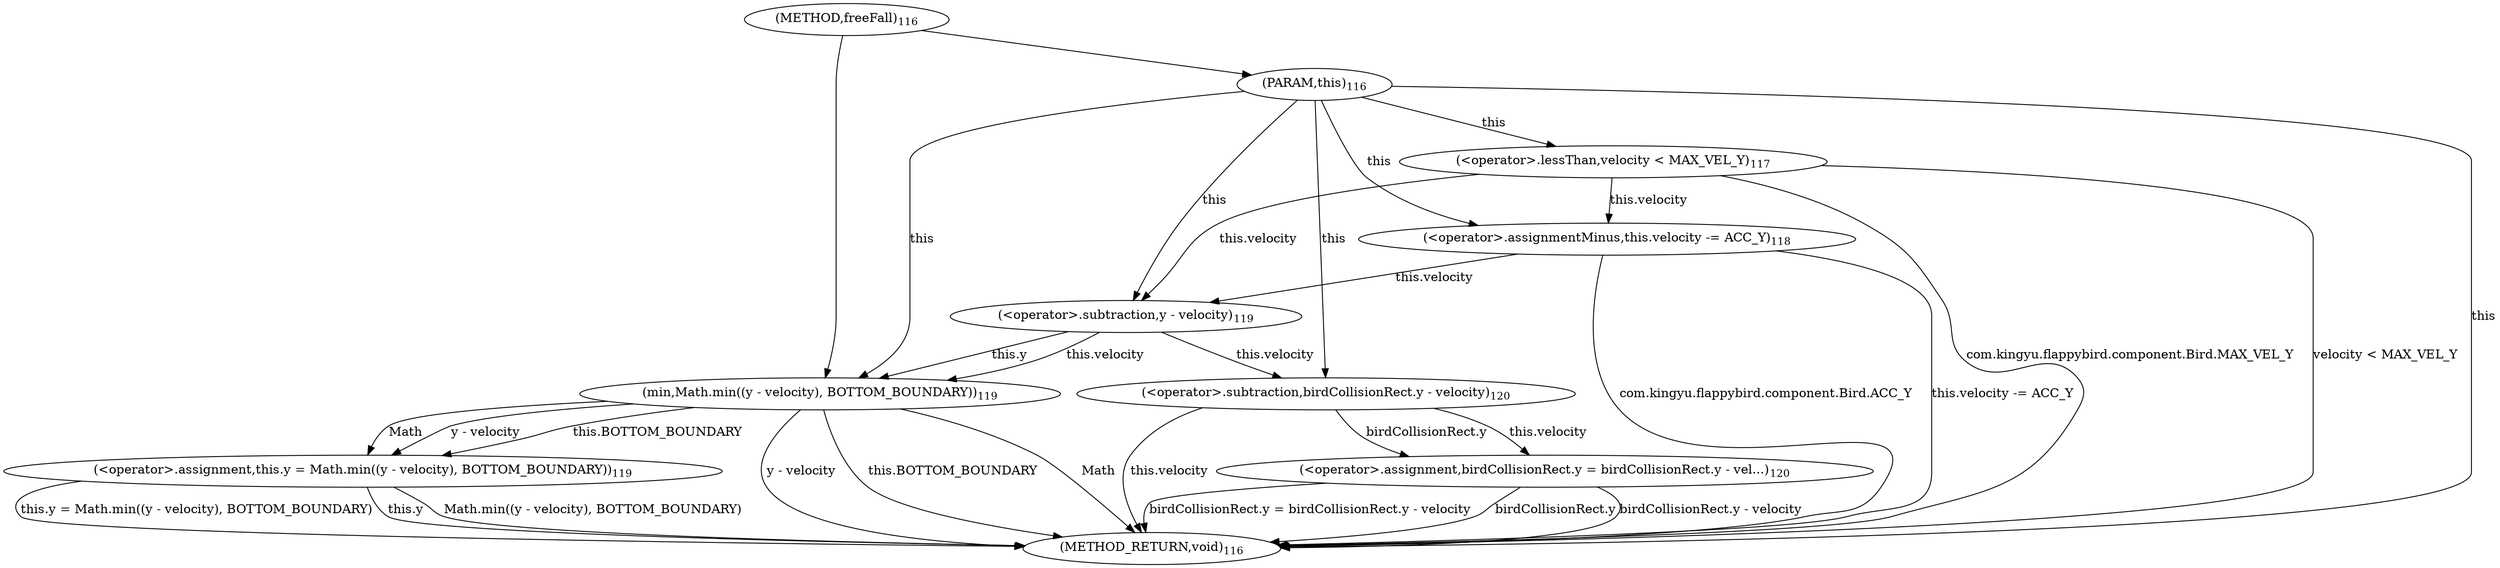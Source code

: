 digraph "freeFall" {  
"504" [label = <(METHOD,freeFall)<SUB>116</SUB>> ]
"555" [label = <(METHOD_RETURN,void)<SUB>116</SUB>> ]
"505" [label = <(PARAM,this)<SUB>116</SUB>> ]
"522" [label = <(&lt;operator&gt;.assignment,this.y = Math.min((y - velocity), BOTTOM_BOUNDARY))<SUB>119</SUB>> ]
"538" [label = <(&lt;operator&gt;.assignment,birdCollisionRect.y = birdCollisionRect.y - vel...)<SUB>120</SUB>> ]
"508" [label = <(&lt;operator&gt;.lessThan,velocity &lt; MAX_VEL_Y)<SUB>117</SUB>> ]
"515" [label = <(&lt;operator&gt;.assignmentMinus,this.velocity -= ACC_Y)<SUB>118</SUB>> ]
"522" [label = <(&lt;operator&gt;.assignment,this.y = Math.min((y - velocity), BOTTOM_BOUNDARY))<SUB>119</SUB>> ]
"522" [label = <(&lt;operator&gt;.assignment,this.y = Math.min((y - velocity), BOTTOM_BOUNDARY))<SUB>119</SUB>> ]
"538" [label = <(&lt;operator&gt;.assignment,birdCollisionRect.y = birdCollisionRect.y - vel...)<SUB>120</SUB>> ]
"538" [label = <(&lt;operator&gt;.assignment,birdCollisionRect.y = birdCollisionRect.y - vel...)<SUB>120</SUB>> ]
"508" [label = <(&lt;operator&gt;.lessThan,velocity &lt; MAX_VEL_Y)<SUB>117</SUB>> ]
"508" [label = <(&lt;operator&gt;.lessThan,velocity &lt; MAX_VEL_Y)<SUB>117</SUB>> ]
"515" [label = <(&lt;operator&gt;.assignmentMinus,this.velocity -= ACC_Y)<SUB>118</SUB>> ]
"515" [label = <(&lt;operator&gt;.assignmentMinus,this.velocity -= ACC_Y)<SUB>118</SUB>> ]
"526" [label = <(min,Math.min((y - velocity), BOTTOM_BOUNDARY))<SUB>119</SUB>> ]
"526" [label = <(min,Math.min((y - velocity), BOTTOM_BOUNDARY))<SUB>119</SUB>> ]
"526" [label = <(min,Math.min((y - velocity), BOTTOM_BOUNDARY))<SUB>119</SUB>> ]
"544" [label = <(&lt;operator&gt;.subtraction,birdCollisionRect.y - velocity)<SUB>120</SUB>> ]
"544" [label = <(&lt;operator&gt;.subtraction,birdCollisionRect.y - velocity)<SUB>120</SUB>> ]
"528" [label = <(&lt;operator&gt;.subtraction,y - velocity)<SUB>119</SUB>> ]
"528" [label = <(&lt;operator&gt;.subtraction,y - velocity)<SUB>119</SUB>> ]
  "505" -> "555"  [ label = "this"] 
  "508" -> "555"  [ label = "com.kingyu.flappybird.component.Bird.MAX_VEL_Y"] 
  "508" -> "555"  [ label = "velocity &lt; MAX_VEL_Y"] 
  "515" -> "555"  [ label = "com.kingyu.flappybird.component.Bird.ACC_Y"] 
  "515" -> "555"  [ label = "this.velocity -= ACC_Y"] 
  "522" -> "555"  [ label = "this.y"] 
  "526" -> "555"  [ label = "y - velocity"] 
  "526" -> "555"  [ label = "this.BOTTOM_BOUNDARY"] 
  "522" -> "555"  [ label = "Math.min((y - velocity), BOTTOM_BOUNDARY)"] 
  "522" -> "555"  [ label = "this.y = Math.min((y - velocity), BOTTOM_BOUNDARY)"] 
  "538" -> "555"  [ label = "birdCollisionRect.y"] 
  "544" -> "555"  [ label = "this.velocity"] 
  "538" -> "555"  [ label = "birdCollisionRect.y - velocity"] 
  "538" -> "555"  [ label = "birdCollisionRect.y = birdCollisionRect.y - velocity"] 
  "526" -> "555"  [ label = "Math"] 
  "504" -> "505" 
  "526" -> "522"  [ label = "Math"] 
  "526" -> "522"  [ label = "y - velocity"] 
  "526" -> "522"  [ label = "this.BOTTOM_BOUNDARY"] 
  "544" -> "538"  [ label = "birdCollisionRect.y"] 
  "544" -> "538"  [ label = "this.velocity"] 
  "505" -> "508"  [ label = "this"] 
  "505" -> "515"  [ label = "this"] 
  "508" -> "515"  [ label = "this.velocity"] 
  "504" -> "526" 
  "528" -> "526"  [ label = "this.y"] 
  "528" -> "526"  [ label = "this.velocity"] 
  "505" -> "526"  [ label = "this"] 
  "505" -> "544"  [ label = "this"] 
  "528" -> "544"  [ label = "this.velocity"] 
  "505" -> "528"  [ label = "this"] 
  "508" -> "528"  [ label = "this.velocity"] 
  "515" -> "528"  [ label = "this.velocity"] 
}
